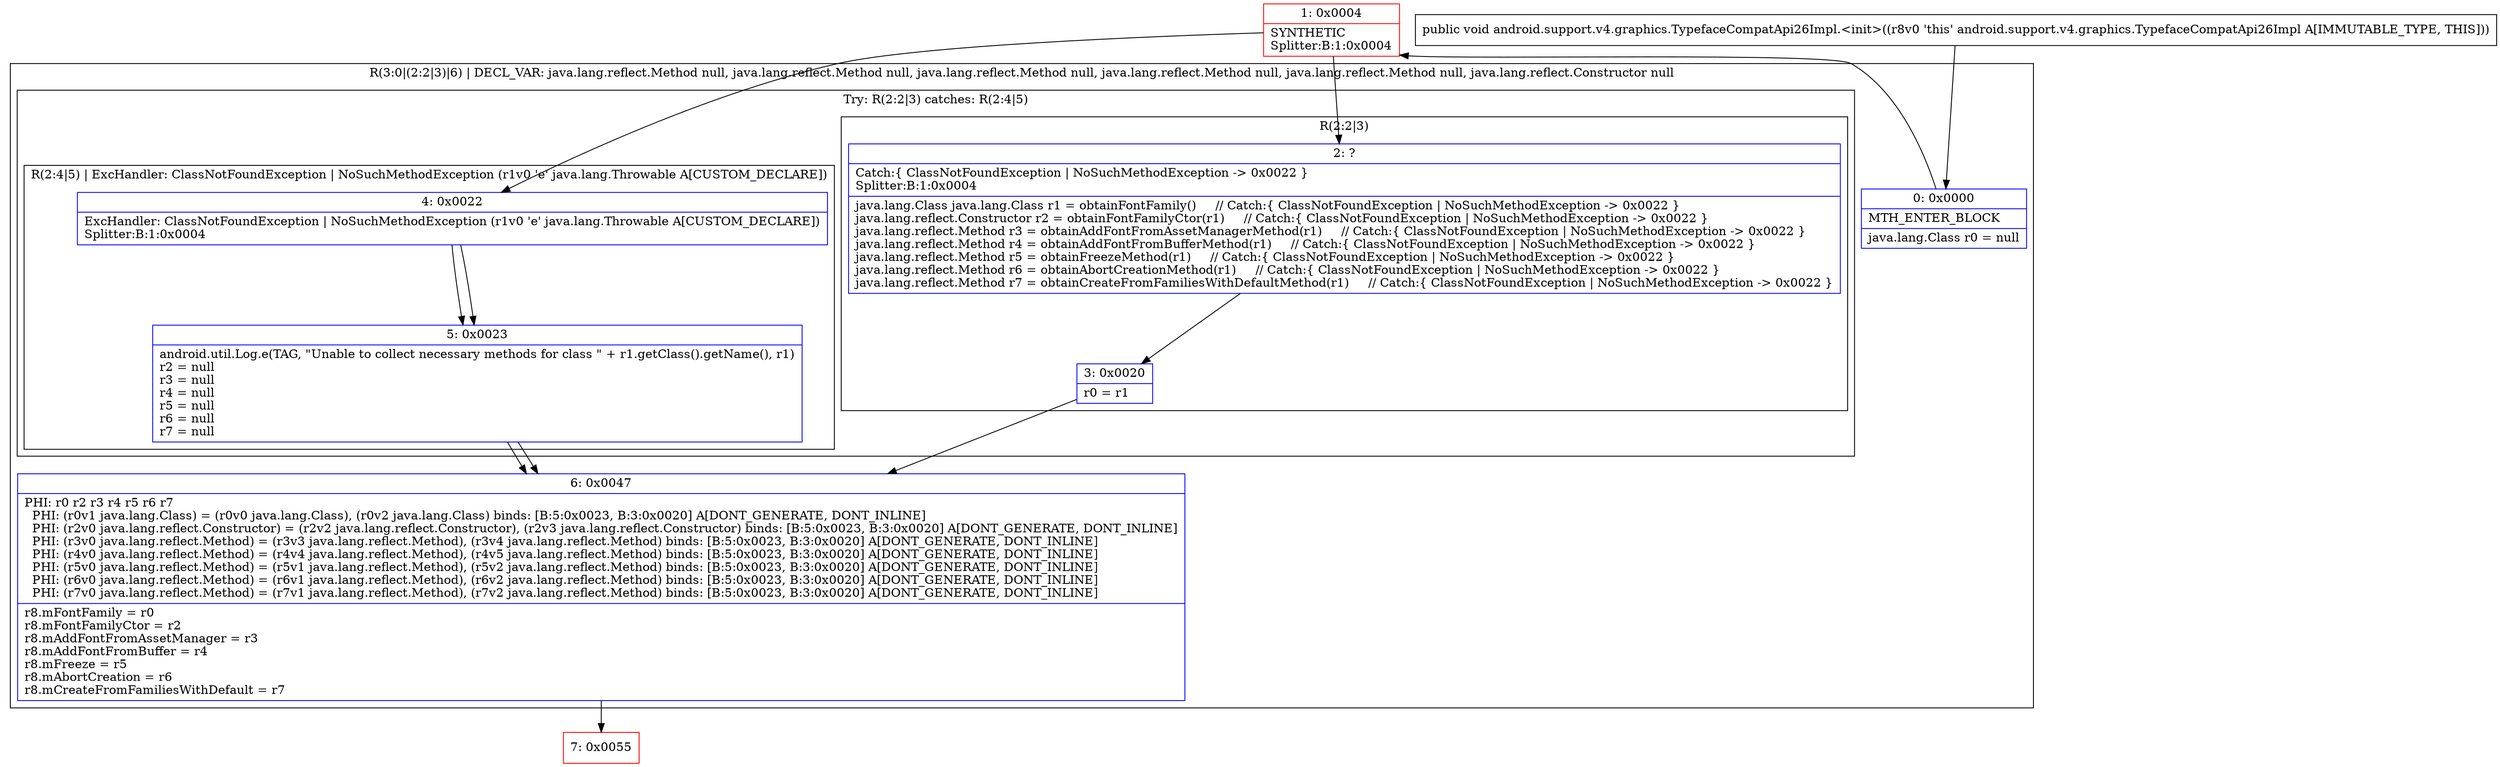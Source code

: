 digraph "CFG forandroid.support.v4.graphics.TypefaceCompatApi26Impl.\<init\>()V" {
subgraph cluster_Region_953432137 {
label = "R(3:0|(2:2|3)|6) | DECL_VAR: java.lang.reflect.Method null, java.lang.reflect.Method null, java.lang.reflect.Method null, java.lang.reflect.Method null, java.lang.reflect.Method null, java.lang.reflect.Constructor null\l";
node [shape=record,color=blue];
Node_0 [shape=record,label="{0\:\ 0x0000|MTH_ENTER_BLOCK\l|java.lang.Class r0 = null\l}"];
subgraph cluster_TryCatchRegion_1767023128 {
label = "Try: R(2:2|3) catches: R(2:4|5)";
node [shape=record,color=blue];
subgraph cluster_Region_548818286 {
label = "R(2:2|3)";
node [shape=record,color=blue];
Node_2 [shape=record,label="{2\:\ ?|Catch:\{ ClassNotFoundException \| NoSuchMethodException \-\> 0x0022 \}\lSplitter:B:1:0x0004\l|java.lang.Class java.lang.Class r1 = obtainFontFamily()     \/\/ Catch:\{ ClassNotFoundException \| NoSuchMethodException \-\> 0x0022 \}\ljava.lang.reflect.Constructor r2 = obtainFontFamilyCtor(r1)     \/\/ Catch:\{ ClassNotFoundException \| NoSuchMethodException \-\> 0x0022 \}\ljava.lang.reflect.Method r3 = obtainAddFontFromAssetManagerMethod(r1)     \/\/ Catch:\{ ClassNotFoundException \| NoSuchMethodException \-\> 0x0022 \}\ljava.lang.reflect.Method r4 = obtainAddFontFromBufferMethod(r1)     \/\/ Catch:\{ ClassNotFoundException \| NoSuchMethodException \-\> 0x0022 \}\ljava.lang.reflect.Method r5 = obtainFreezeMethod(r1)     \/\/ Catch:\{ ClassNotFoundException \| NoSuchMethodException \-\> 0x0022 \}\ljava.lang.reflect.Method r6 = obtainAbortCreationMethod(r1)     \/\/ Catch:\{ ClassNotFoundException \| NoSuchMethodException \-\> 0x0022 \}\ljava.lang.reflect.Method r7 = obtainCreateFromFamiliesWithDefaultMethod(r1)     \/\/ Catch:\{ ClassNotFoundException \| NoSuchMethodException \-\> 0x0022 \}\l}"];
Node_3 [shape=record,label="{3\:\ 0x0020|r0 = r1\l}"];
}
subgraph cluster_Region_1646138288 {
label = "R(2:4|5) | ExcHandler: ClassNotFoundException \| NoSuchMethodException (r1v0 'e' java.lang.Throwable A[CUSTOM_DECLARE])\l";
node [shape=record,color=blue];
Node_4 [shape=record,label="{4\:\ 0x0022|ExcHandler: ClassNotFoundException \| NoSuchMethodException (r1v0 'e' java.lang.Throwable A[CUSTOM_DECLARE])\lSplitter:B:1:0x0004\l}"];
Node_5 [shape=record,label="{5\:\ 0x0023|android.util.Log.e(TAG, \"Unable to collect necessary methods for class \" + r1.getClass().getName(), r1)\lr2 = null\lr3 = null\lr4 = null\lr5 = null\lr6 = null\lr7 = null\l}"];
}
}
Node_6 [shape=record,label="{6\:\ 0x0047|PHI: r0 r2 r3 r4 r5 r6 r7 \l  PHI: (r0v1 java.lang.Class) = (r0v0 java.lang.Class), (r0v2 java.lang.Class) binds: [B:5:0x0023, B:3:0x0020] A[DONT_GENERATE, DONT_INLINE]\l  PHI: (r2v0 java.lang.reflect.Constructor) = (r2v2 java.lang.reflect.Constructor), (r2v3 java.lang.reflect.Constructor) binds: [B:5:0x0023, B:3:0x0020] A[DONT_GENERATE, DONT_INLINE]\l  PHI: (r3v0 java.lang.reflect.Method) = (r3v3 java.lang.reflect.Method), (r3v4 java.lang.reflect.Method) binds: [B:5:0x0023, B:3:0x0020] A[DONT_GENERATE, DONT_INLINE]\l  PHI: (r4v0 java.lang.reflect.Method) = (r4v4 java.lang.reflect.Method), (r4v5 java.lang.reflect.Method) binds: [B:5:0x0023, B:3:0x0020] A[DONT_GENERATE, DONT_INLINE]\l  PHI: (r5v0 java.lang.reflect.Method) = (r5v1 java.lang.reflect.Method), (r5v2 java.lang.reflect.Method) binds: [B:5:0x0023, B:3:0x0020] A[DONT_GENERATE, DONT_INLINE]\l  PHI: (r6v0 java.lang.reflect.Method) = (r6v1 java.lang.reflect.Method), (r6v2 java.lang.reflect.Method) binds: [B:5:0x0023, B:3:0x0020] A[DONT_GENERATE, DONT_INLINE]\l  PHI: (r7v0 java.lang.reflect.Method) = (r7v1 java.lang.reflect.Method), (r7v2 java.lang.reflect.Method) binds: [B:5:0x0023, B:3:0x0020] A[DONT_GENERATE, DONT_INLINE]\l|r8.mFontFamily = r0\lr8.mFontFamilyCtor = r2\lr8.mAddFontFromAssetManager = r3\lr8.mAddFontFromBuffer = r4\lr8.mFreeze = r5\lr8.mAbortCreation = r6\lr8.mCreateFromFamiliesWithDefault = r7\l}"];
}
subgraph cluster_Region_1646138288 {
label = "R(2:4|5) | ExcHandler: ClassNotFoundException \| NoSuchMethodException (r1v0 'e' java.lang.Throwable A[CUSTOM_DECLARE])\l";
node [shape=record,color=blue];
Node_4 [shape=record,label="{4\:\ 0x0022|ExcHandler: ClassNotFoundException \| NoSuchMethodException (r1v0 'e' java.lang.Throwable A[CUSTOM_DECLARE])\lSplitter:B:1:0x0004\l}"];
Node_5 [shape=record,label="{5\:\ 0x0023|android.util.Log.e(TAG, \"Unable to collect necessary methods for class \" + r1.getClass().getName(), r1)\lr2 = null\lr3 = null\lr4 = null\lr5 = null\lr6 = null\lr7 = null\l}"];
}
Node_1 [shape=record,color=red,label="{1\:\ 0x0004|SYNTHETIC\lSplitter:B:1:0x0004\l}"];
Node_7 [shape=record,color=red,label="{7\:\ 0x0055}"];
MethodNode[shape=record,label="{public void android.support.v4.graphics.TypefaceCompatApi26Impl.\<init\>((r8v0 'this' android.support.v4.graphics.TypefaceCompatApi26Impl A[IMMUTABLE_TYPE, THIS])) }"];
MethodNode -> Node_0;
Node_0 -> Node_1;
Node_2 -> Node_3;
Node_3 -> Node_6;
Node_4 -> Node_5;
Node_5 -> Node_6;
Node_6 -> Node_7;
Node_4 -> Node_5;
Node_5 -> Node_6;
Node_1 -> Node_2;
Node_1 -> Node_4;
}

